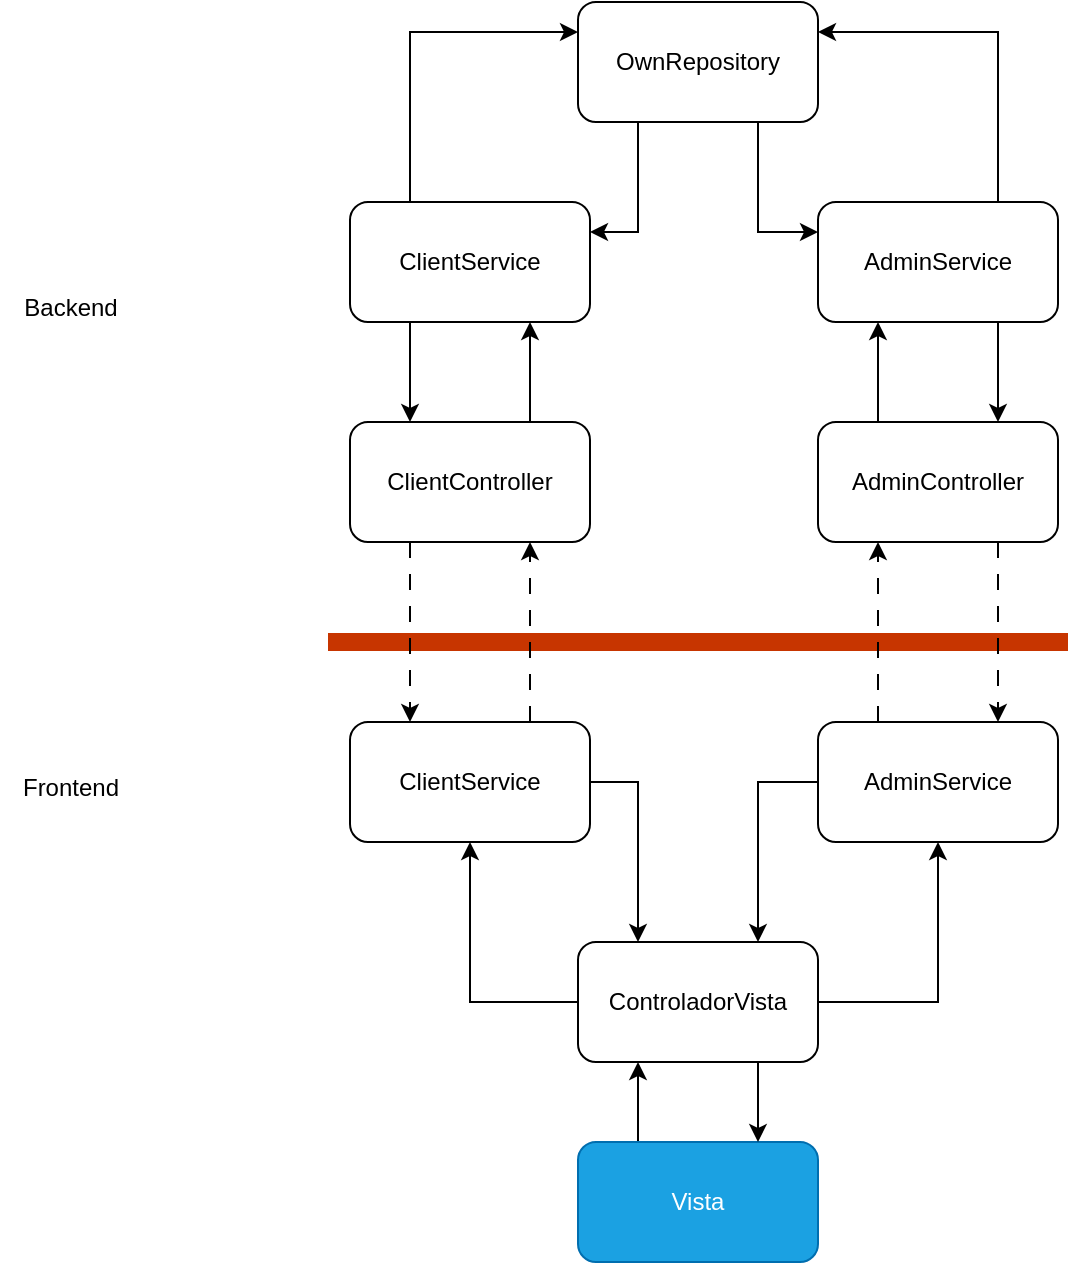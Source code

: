 <mxfile version="26.1.1">
  <diagram name="Página-1" id="XhmhW-54w4citOXvU2bv">
    <mxGraphModel dx="913" dy="547" grid="1" gridSize="10" guides="1" tooltips="1" connect="1" arrows="1" fold="1" page="1" pageScale="1" pageWidth="827" pageHeight="1169" math="0" shadow="0">
      <root>
        <mxCell id="0" />
        <mxCell id="1" parent="0" />
        <mxCell id="mwR7CIDRmfHUwOVGIR3e-7" style="edgeStyle=orthogonalEdgeStyle;rounded=0;orthogonalLoop=1;jettySize=auto;html=1;entryX=0.25;entryY=1;entryDx=0;entryDy=0;exitX=0.25;exitY=0;exitDx=0;exitDy=0;" parent="1" source="mwR7CIDRmfHUwOVGIR3e-1" target="mwR7CIDRmfHUwOVGIR3e-4" edge="1">
          <mxGeometry relative="1" as="geometry" />
        </mxCell>
        <mxCell id="mwR7CIDRmfHUwOVGIR3e-1" value="Vista" style="rounded=1;whiteSpace=wrap;html=1;fillColor=#1ba1e2;fontColor=#ffffff;strokeColor=#006EAF;" parent="1" vertex="1">
          <mxGeometry x="354" y="890" width="120" height="60" as="geometry" />
        </mxCell>
        <mxCell id="mwR7CIDRmfHUwOVGIR3e-2" value="" style="endArrow=none;html=1;rounded=0;fillColor=#fa6800;strokeColor=#C73500;strokeWidth=9;" parent="1" edge="1">
          <mxGeometry width="50" height="50" relative="1" as="geometry">
            <mxPoint x="229" y="640" as="sourcePoint" />
            <mxPoint x="599" y="640" as="targetPoint" />
          </mxGeometry>
        </mxCell>
        <mxCell id="mwR7CIDRmfHUwOVGIR3e-8" style="edgeStyle=orthogonalEdgeStyle;rounded=0;orthogonalLoop=1;jettySize=auto;html=1;entryX=0.75;entryY=0;entryDx=0;entryDy=0;exitX=0.75;exitY=1;exitDx=0;exitDy=0;" parent="1" source="mwR7CIDRmfHUwOVGIR3e-4" target="mwR7CIDRmfHUwOVGIR3e-1" edge="1">
          <mxGeometry relative="1" as="geometry" />
        </mxCell>
        <mxCell id="mwR7CIDRmfHUwOVGIR3e-34" style="edgeStyle=orthogonalEdgeStyle;rounded=0;orthogonalLoop=1;jettySize=auto;html=1;exitX=0;exitY=0.5;exitDx=0;exitDy=0;" parent="1" source="mwR7CIDRmfHUwOVGIR3e-4" target="mwR7CIDRmfHUwOVGIR3e-6" edge="1">
          <mxGeometry relative="1" as="geometry">
            <mxPoint x="384" y="840" as="targetPoint" />
          </mxGeometry>
        </mxCell>
        <mxCell id="E79OS6bQTzn5ZXz0p_2r-2" style="edgeStyle=orthogonalEdgeStyle;rounded=0;orthogonalLoop=1;jettySize=auto;html=1;entryX=0.5;entryY=1;entryDx=0;entryDy=0;exitX=1;exitY=0.5;exitDx=0;exitDy=0;" edge="1" parent="1" source="mwR7CIDRmfHUwOVGIR3e-4" target="mwR7CIDRmfHUwOVGIR3e-14">
          <mxGeometry relative="1" as="geometry" />
        </mxCell>
        <mxCell id="mwR7CIDRmfHUwOVGIR3e-4" value="ControladorVista" style="rounded=1;whiteSpace=wrap;html=1;" parent="1" vertex="1">
          <mxGeometry x="354" y="790" width="120" height="60" as="geometry" />
        </mxCell>
        <mxCell id="mwR7CIDRmfHUwOVGIR3e-32" style="edgeStyle=orthogonalEdgeStyle;rounded=0;orthogonalLoop=1;jettySize=auto;html=1;exitX=0;exitY=0.5;exitDx=0;exitDy=0;entryX=0.75;entryY=0;entryDx=0;entryDy=0;" parent="1" source="mwR7CIDRmfHUwOVGIR3e-14" target="mwR7CIDRmfHUwOVGIR3e-4" edge="1">
          <mxGeometry relative="1" as="geometry">
            <mxPoint x="444" y="840" as="sourcePoint" />
          </mxGeometry>
        </mxCell>
        <mxCell id="mwR7CIDRmfHUwOVGIR3e-21" style="edgeStyle=orthogonalEdgeStyle;rounded=0;orthogonalLoop=1;jettySize=auto;html=1;entryX=0.75;entryY=1;entryDx=0;entryDy=0;exitX=0.75;exitY=0;exitDx=0;exitDy=0;dashed=1;dashPattern=8 8;" parent="1" source="mwR7CIDRmfHUwOVGIR3e-6" target="mwR7CIDRmfHUwOVGIR3e-13" edge="1">
          <mxGeometry relative="1" as="geometry" />
        </mxCell>
        <mxCell id="E79OS6bQTzn5ZXz0p_2r-1" style="edgeStyle=orthogonalEdgeStyle;rounded=0;orthogonalLoop=1;jettySize=auto;html=1;entryX=0.25;entryY=0;entryDx=0;entryDy=0;exitX=1;exitY=0.5;exitDx=0;exitDy=0;" edge="1" parent="1" source="mwR7CIDRmfHUwOVGIR3e-6" target="mwR7CIDRmfHUwOVGIR3e-4">
          <mxGeometry relative="1" as="geometry">
            <mxPoint x="530" y="790" as="sourcePoint" />
            <mxPoint x="614" y="930" as="targetPoint" />
          </mxGeometry>
        </mxCell>
        <mxCell id="mwR7CIDRmfHUwOVGIR3e-6" value="ClientService" style="rounded=1;whiteSpace=wrap;html=1;" parent="1" vertex="1">
          <mxGeometry x="240" y="680" width="120" height="60" as="geometry" />
        </mxCell>
        <mxCell id="mwR7CIDRmfHUwOVGIR3e-22" value="" style="edgeStyle=orthogonalEdgeStyle;rounded=0;orthogonalLoop=1;jettySize=auto;html=1;exitX=0.75;exitY=0;exitDx=0;exitDy=0;entryX=0.75;entryY=1;entryDx=0;entryDy=0;" parent="1" source="mwR7CIDRmfHUwOVGIR3e-13" target="mwR7CIDRmfHUwOVGIR3e-16" edge="1">
          <mxGeometry relative="1" as="geometry" />
        </mxCell>
        <mxCell id="mwR7CIDRmfHUwOVGIR3e-25" style="edgeStyle=orthogonalEdgeStyle;rounded=0;orthogonalLoop=1;jettySize=auto;html=1;exitX=0.25;exitY=1;exitDx=0;exitDy=0;entryX=0.25;entryY=0;entryDx=0;entryDy=0;dashed=1;dashPattern=8 8;" parent="1" source="mwR7CIDRmfHUwOVGIR3e-13" target="mwR7CIDRmfHUwOVGIR3e-6" edge="1">
          <mxGeometry relative="1" as="geometry" />
        </mxCell>
        <mxCell id="mwR7CIDRmfHUwOVGIR3e-13" value="Client&lt;span style=&quot;background-color: transparent; color: light-dark(rgb(0, 0, 0), rgb(255, 255, 255));&quot;&gt;Controller&lt;/span&gt;" style="rounded=1;whiteSpace=wrap;html=1;" parent="1" vertex="1">
          <mxGeometry x="240" y="530" width="120" height="60" as="geometry" />
        </mxCell>
        <mxCell id="mwR7CIDRmfHUwOVGIR3e-26" style="edgeStyle=orthogonalEdgeStyle;rounded=0;orthogonalLoop=1;jettySize=auto;html=1;exitX=0.25;exitY=0;exitDx=0;exitDy=0;entryX=0.25;entryY=1;entryDx=0;entryDy=0;dashed=1;dashPattern=8 8;" parent="1" source="mwR7CIDRmfHUwOVGIR3e-14" target="mwR7CIDRmfHUwOVGIR3e-15" edge="1">
          <mxGeometry relative="1" as="geometry" />
        </mxCell>
        <mxCell id="mwR7CIDRmfHUwOVGIR3e-14" value="AdminService" style="rounded=1;whiteSpace=wrap;html=1;" parent="1" vertex="1">
          <mxGeometry x="474" y="680" width="120" height="60" as="geometry" />
        </mxCell>
        <mxCell id="mwR7CIDRmfHUwOVGIR3e-27" style="edgeStyle=orthogonalEdgeStyle;rounded=0;orthogonalLoop=1;jettySize=auto;html=1;exitX=0.25;exitY=0;exitDx=0;exitDy=0;entryX=0.25;entryY=1;entryDx=0;entryDy=0;" parent="1" source="mwR7CIDRmfHUwOVGIR3e-15" target="mwR7CIDRmfHUwOVGIR3e-17" edge="1">
          <mxGeometry relative="1" as="geometry" />
        </mxCell>
        <mxCell id="mwR7CIDRmfHUwOVGIR3e-29" style="edgeStyle=orthogonalEdgeStyle;rounded=0;orthogonalLoop=1;jettySize=auto;html=1;exitX=0.75;exitY=1;exitDx=0;exitDy=0;entryX=0.75;entryY=0;entryDx=0;entryDy=0;dashed=1;dashPattern=8 8;" parent="1" source="mwR7CIDRmfHUwOVGIR3e-15" target="mwR7CIDRmfHUwOVGIR3e-14" edge="1">
          <mxGeometry relative="1" as="geometry" />
        </mxCell>
        <mxCell id="mwR7CIDRmfHUwOVGIR3e-15" value="AdminController" style="rounded=1;whiteSpace=wrap;html=1;" parent="1" vertex="1">
          <mxGeometry x="474" y="530" width="120" height="60" as="geometry" />
        </mxCell>
        <mxCell id="mwR7CIDRmfHUwOVGIR3e-24" style="edgeStyle=orthogonalEdgeStyle;rounded=0;orthogonalLoop=1;jettySize=auto;html=1;exitX=0.25;exitY=1;exitDx=0;exitDy=0;entryX=0.25;entryY=0;entryDx=0;entryDy=0;" parent="1" source="mwR7CIDRmfHUwOVGIR3e-16" target="mwR7CIDRmfHUwOVGIR3e-13" edge="1">
          <mxGeometry relative="1" as="geometry" />
        </mxCell>
        <mxCell id="mwR7CIDRmfHUwOVGIR3e-37" style="edgeStyle=orthogonalEdgeStyle;rounded=0;orthogonalLoop=1;jettySize=auto;html=1;exitX=0.25;exitY=0;exitDx=0;exitDy=0;entryX=0;entryY=0.25;entryDx=0;entryDy=0;" parent="1" source="mwR7CIDRmfHUwOVGIR3e-16" target="mwR7CIDRmfHUwOVGIR3e-18" edge="1">
          <mxGeometry relative="1" as="geometry" />
        </mxCell>
        <mxCell id="mwR7CIDRmfHUwOVGIR3e-16" value="ClientService" style="rounded=1;whiteSpace=wrap;html=1;" parent="1" vertex="1">
          <mxGeometry x="240" y="420" width="120" height="60" as="geometry" />
        </mxCell>
        <mxCell id="mwR7CIDRmfHUwOVGIR3e-28" style="edgeStyle=orthogonalEdgeStyle;rounded=0;orthogonalLoop=1;jettySize=auto;html=1;exitX=0.75;exitY=1;exitDx=0;exitDy=0;entryX=0.75;entryY=0;entryDx=0;entryDy=0;" parent="1" source="mwR7CIDRmfHUwOVGIR3e-17" target="mwR7CIDRmfHUwOVGIR3e-15" edge="1">
          <mxGeometry relative="1" as="geometry" />
        </mxCell>
        <mxCell id="mwR7CIDRmfHUwOVGIR3e-38" style="edgeStyle=orthogonalEdgeStyle;rounded=0;orthogonalLoop=1;jettySize=auto;html=1;exitX=0.75;exitY=0;exitDx=0;exitDy=0;entryX=1;entryY=0.25;entryDx=0;entryDy=0;" parent="1" source="mwR7CIDRmfHUwOVGIR3e-17" target="mwR7CIDRmfHUwOVGIR3e-18" edge="1">
          <mxGeometry relative="1" as="geometry" />
        </mxCell>
        <mxCell id="mwR7CIDRmfHUwOVGIR3e-17" value="AdminService" style="rounded=1;whiteSpace=wrap;html=1;" parent="1" vertex="1">
          <mxGeometry x="474" y="420" width="120" height="60" as="geometry" />
        </mxCell>
        <mxCell id="mwR7CIDRmfHUwOVGIR3e-35" style="edgeStyle=orthogonalEdgeStyle;rounded=0;orthogonalLoop=1;jettySize=auto;html=1;exitX=0.75;exitY=1;exitDx=0;exitDy=0;entryX=0;entryY=0.25;entryDx=0;entryDy=0;" parent="1" source="mwR7CIDRmfHUwOVGIR3e-18" target="mwR7CIDRmfHUwOVGIR3e-17" edge="1">
          <mxGeometry relative="1" as="geometry" />
        </mxCell>
        <mxCell id="mwR7CIDRmfHUwOVGIR3e-36" style="edgeStyle=orthogonalEdgeStyle;rounded=0;orthogonalLoop=1;jettySize=auto;html=1;exitX=0.25;exitY=1;exitDx=0;exitDy=0;entryX=1;entryY=0.25;entryDx=0;entryDy=0;" parent="1" source="mwR7CIDRmfHUwOVGIR3e-18" target="mwR7CIDRmfHUwOVGIR3e-16" edge="1">
          <mxGeometry relative="1" as="geometry" />
        </mxCell>
        <mxCell id="mwR7CIDRmfHUwOVGIR3e-18" value="&lt;div&gt;&lt;span style=&quot;background-color: transparent; color: light-dark(rgb(0, 0, 0), rgb(255, 255, 255));&quot;&gt;OwnRepository&lt;/span&gt;&lt;/div&gt;" style="rounded=1;whiteSpace=wrap;html=1;" parent="1" vertex="1">
          <mxGeometry x="354" y="320" width="120" height="60" as="geometry" />
        </mxCell>
        <mxCell id="mwR7CIDRmfHUwOVGIR3e-39" value="Backend" style="text;html=1;align=center;verticalAlign=middle;resizable=0;points=[];autosize=1;strokeColor=none;fillColor=none;" parent="1" vertex="1">
          <mxGeometry x="65" y="458" width="70" height="30" as="geometry" />
        </mxCell>
        <mxCell id="mwR7CIDRmfHUwOVGIR3e-41" value="Frontend" style="text;html=1;align=center;verticalAlign=middle;resizable=0;points=[];autosize=1;strokeColor=none;fillColor=none;" parent="1" vertex="1">
          <mxGeometry x="65" y="698" width="70" height="30" as="geometry" />
        </mxCell>
      </root>
    </mxGraphModel>
  </diagram>
</mxfile>
